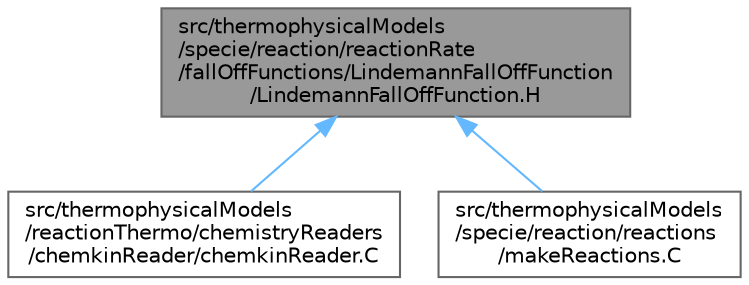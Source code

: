 digraph "src/thermophysicalModels/specie/reaction/reactionRate/fallOffFunctions/LindemannFallOffFunction/LindemannFallOffFunction.H"
{
 // LATEX_PDF_SIZE
  bgcolor="transparent";
  edge [fontname=Helvetica,fontsize=10,labelfontname=Helvetica,labelfontsize=10];
  node [fontname=Helvetica,fontsize=10,shape=box,height=0.2,width=0.4];
  Node1 [id="Node000001",label="src/thermophysicalModels\l/specie/reaction/reactionRate\l/fallOffFunctions/LindemannFallOffFunction\l/LindemannFallOffFunction.H",height=0.2,width=0.4,color="gray40", fillcolor="grey60", style="filled", fontcolor="black",tooltip=" "];
  Node1 -> Node2 [id="edge1_Node000001_Node000002",dir="back",color="steelblue1",style="solid",tooltip=" "];
  Node2 [id="Node000002",label="src/thermophysicalModels\l/reactionThermo/chemistryReaders\l/chemkinReader/chemkinReader.C",height=0.2,width=0.4,color="grey40", fillcolor="white", style="filled",URL="$chemkinReader_8C.html",tooltip=" "];
  Node1 -> Node3 [id="edge2_Node000001_Node000003",dir="back",color="steelblue1",style="solid",tooltip=" "];
  Node3 [id="Node000003",label="src/thermophysicalModels\l/specie/reaction/reactions\l/makeReactions.C",height=0.2,width=0.4,color="grey40", fillcolor="white", style="filled",URL="$makeReactions_8C.html",tooltip=" "];
}

